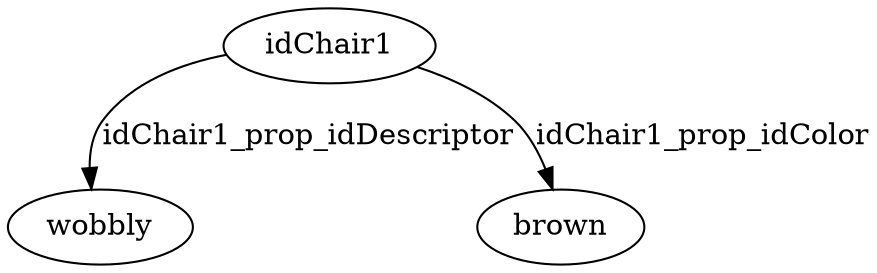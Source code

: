 strict digraph  {
idChair1 [node_type=entity_node, root=root];
wobbly;
brown;
idChair1 -> wobbly  [edge_type=property, label=idChair1_prop_idDescriptor];
idChair1 -> brown  [edge_type=property, label=idChair1_prop_idColor];
}
